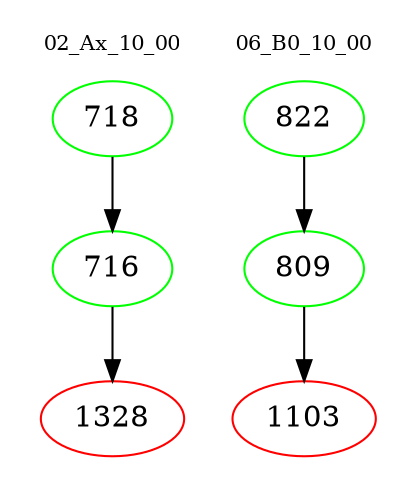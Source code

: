 digraph{
subgraph cluster_0 {
color = white
label = "02_Ax_10_00";
fontsize=10;
T0_718 [label="718", color="green"]
T0_718 -> T0_716 [color="black"]
T0_716 [label="716", color="green"]
T0_716 -> T0_1328 [color="black"]
T0_1328 [label="1328", color="red"]
}
subgraph cluster_1 {
color = white
label = "06_B0_10_00";
fontsize=10;
T1_822 [label="822", color="green"]
T1_822 -> T1_809 [color="black"]
T1_809 [label="809", color="green"]
T1_809 -> T1_1103 [color="black"]
T1_1103 [label="1103", color="red"]
}
}
